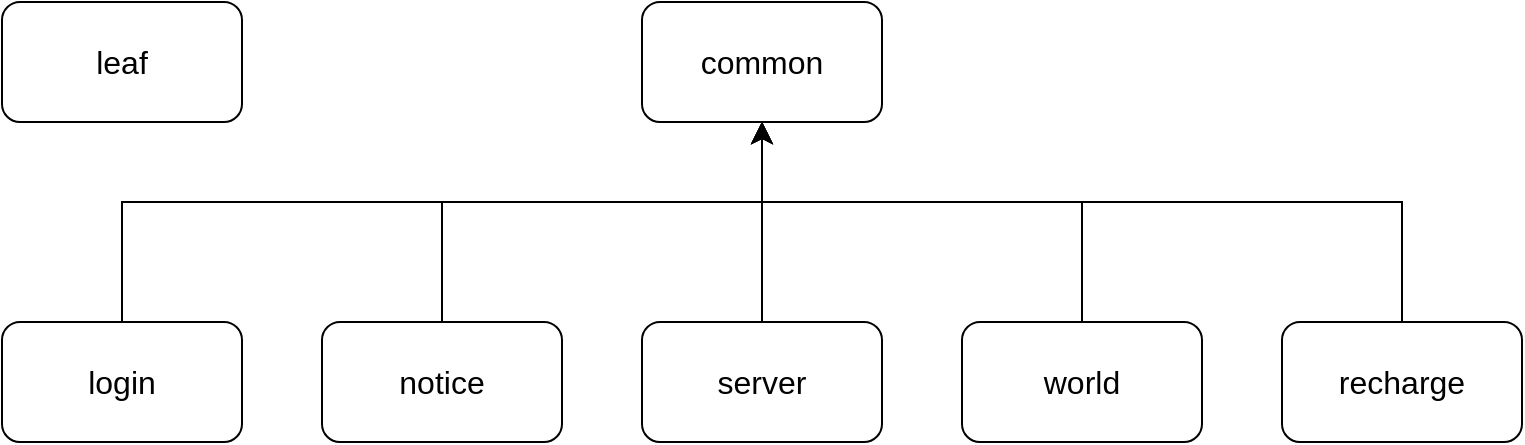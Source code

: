 <mxfile version="22.1.21" type="device" pages="3">
  <diagram name="第 1 页" id="ZIZT66d-hbe6YQaI7vnk">
    <mxGraphModel dx="1434" dy="822" grid="1" gridSize="10" guides="1" tooltips="1" connect="1" arrows="1" fold="1" page="1" pageScale="1" pageWidth="1169" pageHeight="827" math="0" shadow="0">
      <root>
        <mxCell id="0" />
        <mxCell id="1" parent="0" />
        <mxCell id="iYGdAUSWuZmTh0m1ZYrD-1" value="leaf" style="rounded=1;whiteSpace=wrap;html=1;fontSize=16;" parent="1" vertex="1">
          <mxGeometry x="80" y="140" width="120" height="60" as="geometry" />
        </mxCell>
        <mxCell id="iYGdAUSWuZmTh0m1ZYrD-2" value="common" style="rounded=1;whiteSpace=wrap;html=1;fontSize=16;" parent="1" vertex="1">
          <mxGeometry x="400" y="140" width="120" height="60" as="geometry" />
        </mxCell>
        <mxCell id="iYGdAUSWuZmTh0m1ZYrD-8" style="edgeStyle=orthogonalEdgeStyle;rounded=0;orthogonalLoop=1;jettySize=auto;html=1;entryX=0.5;entryY=1;entryDx=0;entryDy=0;fontSize=12;startSize=8;endSize=8;exitX=0.5;exitY=0;exitDx=0;exitDy=0;exitPerimeter=0;" parent="1" source="iYGdAUSWuZmTh0m1ZYrD-3" target="iYGdAUSWuZmTh0m1ZYrD-2" edge="1">
          <mxGeometry relative="1" as="geometry">
            <Array as="points">
              <mxPoint x="140" y="240" />
              <mxPoint x="460" y="240" />
            </Array>
          </mxGeometry>
        </mxCell>
        <mxCell id="iYGdAUSWuZmTh0m1ZYrD-3" value="login" style="rounded=1;whiteSpace=wrap;html=1;fontSize=16;" parent="1" vertex="1">
          <mxGeometry x="80" y="300" width="120" height="60" as="geometry" />
        </mxCell>
        <mxCell id="iYGdAUSWuZmTh0m1ZYrD-9" style="edgeStyle=orthogonalEdgeStyle;rounded=0;orthogonalLoop=1;jettySize=auto;html=1;entryX=0.5;entryY=1;entryDx=0;entryDy=0;fontSize=12;startSize=8;endSize=8;exitX=0.5;exitY=0;exitDx=0;exitDy=0;" parent="1" source="iYGdAUSWuZmTh0m1ZYrD-4" target="iYGdAUSWuZmTh0m1ZYrD-2" edge="1">
          <mxGeometry relative="1" as="geometry">
            <Array as="points">
              <mxPoint x="300" y="240" />
              <mxPoint x="460" y="240" />
            </Array>
          </mxGeometry>
        </mxCell>
        <mxCell id="iYGdAUSWuZmTh0m1ZYrD-4" value="notice" style="rounded=1;whiteSpace=wrap;html=1;fontSize=16;" parent="1" vertex="1">
          <mxGeometry x="240" y="300" width="120" height="60" as="geometry" />
        </mxCell>
        <mxCell id="iYGdAUSWuZmTh0m1ZYrD-10" style="edgeStyle=orthogonalEdgeStyle;rounded=0;orthogonalLoop=1;jettySize=auto;html=1;fontSize=12;startSize=8;endSize=8;entryX=0.5;entryY=1;entryDx=0;entryDy=0;exitX=0.5;exitY=0;exitDx=0;exitDy=0;" parent="1" source="iYGdAUSWuZmTh0m1ZYrD-5" target="iYGdAUSWuZmTh0m1ZYrD-2" edge="1">
          <mxGeometry relative="1" as="geometry">
            <mxPoint x="460" y="200" as="targetPoint" />
          </mxGeometry>
        </mxCell>
        <mxCell id="iYGdAUSWuZmTh0m1ZYrD-5" value="server" style="rounded=1;whiteSpace=wrap;html=1;fontSize=16;" parent="1" vertex="1">
          <mxGeometry x="400" y="300" width="120" height="60" as="geometry" />
        </mxCell>
        <mxCell id="iYGdAUSWuZmTh0m1ZYrD-11" style="edgeStyle=orthogonalEdgeStyle;rounded=0;orthogonalLoop=1;jettySize=auto;html=1;entryX=0.5;entryY=1;entryDx=0;entryDy=0;fontSize=12;startSize=8;endSize=8;exitX=0.5;exitY=0;exitDx=0;exitDy=0;" parent="1" source="iYGdAUSWuZmTh0m1ZYrD-6" target="iYGdAUSWuZmTh0m1ZYrD-2" edge="1">
          <mxGeometry relative="1" as="geometry">
            <Array as="points">
              <mxPoint x="620" y="240" />
              <mxPoint x="460" y="240" />
            </Array>
          </mxGeometry>
        </mxCell>
        <mxCell id="iYGdAUSWuZmTh0m1ZYrD-6" value="world" style="rounded=1;whiteSpace=wrap;html=1;fontSize=16;" parent="1" vertex="1">
          <mxGeometry x="560" y="300" width="120" height="60" as="geometry" />
        </mxCell>
        <mxCell id="iYGdAUSWuZmTh0m1ZYrD-12" style="edgeStyle=orthogonalEdgeStyle;rounded=0;orthogonalLoop=1;jettySize=auto;html=1;fontSize=12;startSize=8;endSize=8;entryX=0.5;entryY=1;entryDx=0;entryDy=0;exitX=0.5;exitY=0;exitDx=0;exitDy=0;" parent="1" source="iYGdAUSWuZmTh0m1ZYrD-7" target="iYGdAUSWuZmTh0m1ZYrD-2" edge="1">
          <mxGeometry relative="1" as="geometry">
            <mxPoint x="460" y="200" as="targetPoint" />
            <Array as="points">
              <mxPoint x="780" y="240" />
              <mxPoint x="460" y="240" />
            </Array>
          </mxGeometry>
        </mxCell>
        <mxCell id="iYGdAUSWuZmTh0m1ZYrD-7" value="recharge" style="rounded=1;whiteSpace=wrap;html=1;fontSize=16;" parent="1" vertex="1">
          <mxGeometry x="720" y="300" width="120" height="60" as="geometry" />
        </mxCell>
      </root>
    </mxGraphModel>
  </diagram>
  <diagram id="2kJb9h2OiN2rjEvTUcdD" name="第 2 页">
    <mxGraphModel dx="1834" dy="1222" grid="1" gridSize="10" guides="1" tooltips="1" connect="1" arrows="1" fold="1" page="0" pageScale="1" pageWidth="1169" pageHeight="827" math="0" shadow="0">
      <root>
        <mxCell id="0" />
        <mxCell id="1" parent="0" />
        <mxCell id="zti-LJz06WyN-PpFQxXf-7" style="edgeStyle=none;curved=1;rounded=0;orthogonalLoop=1;jettySize=auto;html=1;entryX=0;entryY=0.5;entryDx=0;entryDy=0;fontSize=12;startSize=8;endSize=8;endArrow=none;endFill=0;exitX=1;exitY=0.5;exitDx=0;exitDy=0;" edge="1" parent="1" source="zti-LJz06WyN-PpFQxXf-1" target="zti-LJz06WyN-PpFQxXf-3">
          <mxGeometry relative="1" as="geometry" />
        </mxCell>
        <mxCell id="zti-LJz06WyN-PpFQxXf-8" style="edgeStyle=none;curved=1;rounded=0;orthogonalLoop=1;jettySize=auto;html=1;entryX=0.5;entryY=1;entryDx=0;entryDy=0;fontSize=12;startSize=8;endSize=8;endArrow=none;endFill=0;exitX=1;exitY=0.5;exitDx=0;exitDy=0;" edge="1" parent="1" source="zti-LJz06WyN-PpFQxXf-1" target="zti-LJz06WyN-PpFQxXf-4">
          <mxGeometry relative="1" as="geometry" />
        </mxCell>
        <mxCell id="zti-LJz06WyN-PpFQxXf-9" style="edgeStyle=none;curved=1;rounded=0;orthogonalLoop=1;jettySize=auto;html=1;entryX=0.5;entryY=1;entryDx=0;entryDy=0;fontSize=12;startSize=8;endSize=8;endArrow=none;endFill=0;exitX=1;exitY=0.5;exitDx=0;exitDy=0;" edge="1" parent="1" source="zti-LJz06WyN-PpFQxXf-1" target="zti-LJz06WyN-PpFQxXf-5">
          <mxGeometry relative="1" as="geometry" />
        </mxCell>
        <mxCell id="zti-LJz06WyN-PpFQxXf-11" style="edgeStyle=none;curved=1;rounded=0;orthogonalLoop=1;jettySize=auto;html=1;entryX=0;entryY=0.5;entryDx=0;entryDy=0;fontSize=12;startSize=8;endSize=8;endArrow=none;endFill=0;" edge="1" parent="1" source="zti-LJz06WyN-PpFQxXf-1" target="zti-LJz06WyN-PpFQxXf-10">
          <mxGeometry relative="1" as="geometry" />
        </mxCell>
        <mxCell id="zti-LJz06WyN-PpFQxXf-14" style="edgeStyle=none;curved=1;rounded=0;orthogonalLoop=1;jettySize=auto;html=1;entryX=0;entryY=0.5;entryDx=0;entryDy=0;fontSize=12;startSize=8;endSize=8;endArrow=none;endFill=0;" edge="1" parent="1" source="zti-LJz06WyN-PpFQxXf-1" target="zti-LJz06WyN-PpFQxXf-12">
          <mxGeometry relative="1" as="geometry" />
        </mxCell>
        <mxCell id="zti-LJz06WyN-PpFQxXf-1" value="nginx" style="ellipse;whiteSpace=wrap;html=1;fontSize=16;" vertex="1" parent="1">
          <mxGeometry x="-210" y="190" width="120" height="80" as="geometry" />
        </mxCell>
        <mxCell id="zti-LJz06WyN-PpFQxXf-2" value="login" style="ellipse;whiteSpace=wrap;html=1;fontSize=16;" vertex="1" parent="1">
          <mxGeometry x="50" y="-80" width="120" height="80" as="geometry" />
        </mxCell>
        <mxCell id="zti-LJz06WyN-PpFQxXf-3" value="game_1" style="ellipse;whiteSpace=wrap;html=1;fontSize=16;fillColor=#d5e8d4;strokeColor=#82b366;" vertex="1" parent="1">
          <mxGeometry x="60" y="60" width="120" height="80" as="geometry" />
        </mxCell>
        <mxCell id="zti-LJz06WyN-PpFQxXf-4" value="game_2" style="ellipse;whiteSpace=wrap;html=1;fontSize=16;fillColor=#d5e8d4;strokeColor=#82b366;" vertex="1" parent="1">
          <mxGeometry x="210" y="60" width="120" height="80" as="geometry" />
        </mxCell>
        <mxCell id="zti-LJz06WyN-PpFQxXf-5" value="game_N" style="ellipse;whiteSpace=wrap;html=1;fontSize=16;fillColor=#d5e8d4;strokeColor=#82b366;" vertex="1" parent="1">
          <mxGeometry x="400" y="60" width="120" height="80" as="geometry" />
        </mxCell>
        <mxCell id="zti-LJz06WyN-PpFQxXf-6" style="edgeStyle=none;curved=1;rounded=0;orthogonalLoop=1;jettySize=auto;html=1;entryX=0;entryY=0.5;entryDx=0;entryDy=0;fontSize=12;startSize=8;endSize=8;endArrow=none;endFill=0;" edge="1" parent="1" source="zti-LJz06WyN-PpFQxXf-1" target="zti-LJz06WyN-PpFQxXf-2">
          <mxGeometry relative="1" as="geometry" />
        </mxCell>
        <mxCell id="zti-LJz06WyN-PpFQxXf-10" value="world" style="ellipse;whiteSpace=wrap;html=1;fontSize=16;fillColor=#ffe6cc;strokeColor=#d79b00;" vertex="1" parent="1">
          <mxGeometry x="60" y="250" width="120" height="80" as="geometry" />
        </mxCell>
        <mxCell id="zti-LJz06WyN-PpFQxXf-12" value="recharge" style="ellipse;whiteSpace=wrap;html=1;fontSize=16;" vertex="1" parent="1">
          <mxGeometry x="60" y="400" width="120" height="80" as="geometry" />
        </mxCell>
        <mxCell id="zti-LJz06WyN-PpFQxXf-13" value="notice" style="ellipse;whiteSpace=wrap;html=1;fontSize=16;" vertex="1" parent="1">
          <mxGeometry x="70" y="520" width="120" height="80" as="geometry" />
        </mxCell>
        <mxCell id="zti-LJz06WyN-PpFQxXf-15" style="edgeStyle=none;curved=1;rounded=0;orthogonalLoop=1;jettySize=auto;html=1;entryX=0.033;entryY=0.6;entryDx=0;entryDy=0;entryPerimeter=0;fontSize=12;startSize=8;endSize=8;endArrow=none;endFill=0;" edge="1" parent="1" source="zti-LJz06WyN-PpFQxXf-1" target="zti-LJz06WyN-PpFQxXf-13">
          <mxGeometry relative="1" as="geometry" />
        </mxCell>
      </root>
    </mxGraphModel>
  </diagram>
  <diagram id="TIa1C8BBDvrhPJTYjMtC" name="第 3 页">
    <mxGraphModel dx="1834" dy="1222" grid="1" gridSize="10" guides="1" tooltips="1" connect="1" arrows="1" fold="1" page="0" pageScale="1" pageWidth="1169" pageHeight="827" math="0" shadow="0">
      <root>
        <mxCell id="0" />
        <mxCell id="1" parent="0" />
        <mxCell id="7OF2y5RCDQcRBVH0lOMz-4" style="edgeStyle=none;curved=1;rounded=0;orthogonalLoop=1;jettySize=auto;html=1;entryX=0;entryY=0.5;entryDx=0;entryDy=0;fontSize=12;startSize=8;endSize=8;endArrow=none;endFill=0;" parent="1" source="7OF2y5RCDQcRBVH0lOMz-6" target="7OF2y5RCDQcRBVH0lOMz-12" edge="1">
          <mxGeometry relative="1" as="geometry" />
        </mxCell>
        <mxCell id="mlDlliS2IP2sje07bA4H-5" value="ws" style="edgeLabel;html=1;align=center;verticalAlign=middle;resizable=0;points=[];fontSize=16;" parent="7OF2y5RCDQcRBVH0lOMz-4" vertex="1" connectable="0">
          <mxGeometry x="0.369" y="2" relative="1" as="geometry">
            <mxPoint as="offset" />
          </mxGeometry>
        </mxCell>
        <mxCell id="7OF2y5RCDQcRBVH0lOMz-5" style="edgeStyle=none;curved=1;rounded=0;orthogonalLoop=1;jettySize=auto;html=1;entryX=0;entryY=0.5;entryDx=0;entryDy=0;fontSize=12;startSize=8;endSize=8;endArrow=none;endFill=0;" parent="1" source="7OF2y5RCDQcRBVH0lOMz-6" target="7OF2y5RCDQcRBVH0lOMz-16" edge="1">
          <mxGeometry relative="1" as="geometry" />
        </mxCell>
        <mxCell id="7OF2y5RCDQcRBVH0lOMz-6" value="nginx" style="ellipse;whiteSpace=wrap;html=1;fontSize=16;" parent="1" vertex="1">
          <mxGeometry x="-340" y="110" width="120" height="80" as="geometry" />
        </mxCell>
        <mxCell id="7OF2y5RCDQcRBVH0lOMz-7" value="login" style="ellipse;whiteSpace=wrap;html=1;fontSize=16;" parent="1" vertex="1">
          <mxGeometry x="-80" y="-160" width="120" height="80" as="geometry" />
        </mxCell>
        <mxCell id="mlDlliS2IP2sje07bA4H-11" style="edgeStyle=none;curved=1;rounded=0;orthogonalLoop=1;jettySize=auto;html=1;fontSize=12;startSize=8;endSize=8;" parent="1" source="7OF2y5RCDQcRBVH0lOMz-8" target="mlDlliS2IP2sje07bA4H-9" edge="1">
          <mxGeometry relative="1" as="geometry" />
        </mxCell>
        <mxCell id="44Toyl4s78ONo7wPi0Cz-4" style="edgeStyle=none;curved=1;rounded=0;orthogonalLoop=1;jettySize=auto;html=1;entryX=0.5;entryY=0;entryDx=0;entryDy=0;fontSize=12;startSize=8;endSize=8;dashed=1;endArrow=none;endFill=0;" edge="1" parent="1" source="7OF2y5RCDQcRBVH0lOMz-8" target="mlDlliS2IP2sje07bA4H-7">
          <mxGeometry relative="1" as="geometry" />
        </mxCell>
        <mxCell id="44Toyl4s78ONo7wPi0Cz-5" style="edgeStyle=none;curved=1;rounded=0;orthogonalLoop=1;jettySize=auto;html=1;entryX=0.5;entryY=0;entryDx=0;entryDy=0;fontSize=12;startSize=8;endSize=8;dashed=1;endArrow=none;endFill=0;" edge="1" parent="1" source="7OF2y5RCDQcRBVH0lOMz-8" target="mlDlliS2IP2sje07bA4H-13">
          <mxGeometry relative="1" as="geometry" />
        </mxCell>
        <mxCell id="7OF2y5RCDQcRBVH0lOMz-8" value="game_1" style="ellipse;whiteSpace=wrap;html=1;fontSize=16;fillColor=#d5e8d4;strokeColor=#82b366;" parent="1" vertex="1">
          <mxGeometry x="290" y="-60" width="120" height="80" as="geometry" />
        </mxCell>
        <mxCell id="7OF2y5RCDQcRBVH0lOMz-9" value="game_2" style="ellipse;whiteSpace=wrap;html=1;fontSize=16;fillColor=#d5e8d4;strokeColor=#82b366;" parent="1" vertex="1">
          <mxGeometry x="540" y="-30" width="120" height="80" as="geometry" />
        </mxCell>
        <mxCell id="7OF2y5RCDQcRBVH0lOMz-10" value="game_N" style="ellipse;whiteSpace=wrap;html=1;fontSize=16;fillColor=#d5e8d4;strokeColor=#82b366;" parent="1" vertex="1">
          <mxGeometry x="700" y="50" width="120" height="80" as="geometry" />
        </mxCell>
        <mxCell id="7OF2y5RCDQcRBVH0lOMz-11" style="edgeStyle=none;curved=1;rounded=0;orthogonalLoop=1;jettySize=auto;html=1;entryX=0;entryY=0.5;entryDx=0;entryDy=0;fontSize=12;startSize=8;endSize=8;endArrow=none;endFill=0;" parent="1" source="7OF2y5RCDQcRBVH0lOMz-6" target="7OF2y5RCDQcRBVH0lOMz-7" edge="1">
          <mxGeometry relative="1" as="geometry" />
        </mxCell>
        <mxCell id="44Toyl4s78ONo7wPi0Cz-6" value="http" style="edgeLabel;html=1;align=center;verticalAlign=middle;resizable=0;points=[];fontSize=16;" vertex="1" connectable="0" parent="7OF2y5RCDQcRBVH0lOMz-11">
          <mxGeometry x="-0.015" y="1" relative="1" as="geometry">
            <mxPoint as="offset" />
          </mxGeometry>
        </mxCell>
        <mxCell id="mlDlliS2IP2sje07bA4H-1" style="edgeStyle=none;curved=1;rounded=0;orthogonalLoop=1;jettySize=auto;html=1;fontSize=12;startSize=8;endSize=8;" parent="1" source="7OF2y5RCDQcRBVH0lOMz-12" target="7OF2y5RCDQcRBVH0lOMz-8" edge="1">
          <mxGeometry relative="1" as="geometry" />
        </mxCell>
        <mxCell id="mlDlliS2IP2sje07bA4H-6" value="ws" style="edgeLabel;html=1;align=center;verticalAlign=middle;resizable=0;points=[];fontSize=16;" parent="mlDlliS2IP2sje07bA4H-1" vertex="1" connectable="0">
          <mxGeometry x="-0.109" y="-2" relative="1" as="geometry">
            <mxPoint as="offset" />
          </mxGeometry>
        </mxCell>
        <mxCell id="mlDlliS2IP2sje07bA4H-2" style="edgeStyle=none;curved=1;rounded=0;orthogonalLoop=1;jettySize=auto;html=1;fontSize=12;startSize=8;endSize=8;" parent="1" source="7OF2y5RCDQcRBVH0lOMz-12" target="7OF2y5RCDQcRBVH0lOMz-18" edge="1">
          <mxGeometry relative="1" as="geometry" />
        </mxCell>
        <mxCell id="mlDlliS2IP2sje07bA4H-10" style="edgeStyle=none;curved=1;rounded=0;orthogonalLoop=1;jettySize=auto;html=1;fontSize=12;startSize=8;endSize=8;" parent="1" source="7OF2y5RCDQcRBVH0lOMz-12" target="mlDlliS2IP2sje07bA4H-8" edge="1">
          <mxGeometry relative="1" as="geometry" />
        </mxCell>
        <mxCell id="44Toyl4s78ONo7wPi0Cz-2" style="edgeStyle=none;curved=1;rounded=0;orthogonalLoop=1;jettySize=auto;html=1;entryX=0.5;entryY=0;entryDx=0;entryDy=0;fontSize=12;startSize=8;endSize=8;" edge="1" parent="1" source="7OF2y5RCDQcRBVH0lOMz-12" target="mlDlliS2IP2sje07bA4H-7">
          <mxGeometry relative="1" as="geometry" />
        </mxCell>
        <mxCell id="44Toyl4s78ONo7wPi0Cz-3" style="edgeStyle=none;curved=1;rounded=0;orthogonalLoop=1;jettySize=auto;html=1;entryX=0.5;entryY=0;entryDx=0;entryDy=0;fontSize=12;startSize=8;endSize=8;" edge="1" parent="1" source="7OF2y5RCDQcRBVH0lOMz-12" target="mlDlliS2IP2sje07bA4H-13">
          <mxGeometry relative="1" as="geometry" />
        </mxCell>
        <mxCell id="7OF2y5RCDQcRBVH0lOMz-12" value="gate" style="ellipse;whiteSpace=wrap;html=1;fontSize=16;fillColor=#ffe6cc;strokeColor=#d79b00;" parent="1" vertex="1">
          <mxGeometry x="-70" y="20" width="120" height="80" as="geometry" />
        </mxCell>
        <mxCell id="7OF2y5RCDQcRBVH0lOMz-13" value="recharge" style="ellipse;whiteSpace=wrap;html=1;fontSize=16;" parent="1" vertex="1">
          <mxGeometry x="460" y="400" width="120" height="80" as="geometry" />
        </mxCell>
        <mxCell id="7OF2y5RCDQcRBVH0lOMz-14" value="notice" style="ellipse;whiteSpace=wrap;html=1;fontSize=16;" parent="1" vertex="1">
          <mxGeometry x="220" y="440" width="120" height="80" as="geometry" />
        </mxCell>
        <mxCell id="7OF2y5RCDQcRBVH0lOMz-15" style="edgeStyle=none;curved=1;rounded=0;orthogonalLoop=1;jettySize=auto;html=1;entryX=0;entryY=0.5;entryDx=0;entryDy=0;fontSize=12;startSize=8;endSize=8;endArrow=none;endFill=0;" parent="1" source="7OF2y5RCDQcRBVH0lOMz-6" target="7OF2y5RCDQcRBVH0lOMz-17" edge="1">
          <mxGeometry relative="1" as="geometry" />
        </mxCell>
        <mxCell id="mlDlliS2IP2sje07bA4H-3" style="edgeStyle=none;curved=1;rounded=0;orthogonalLoop=1;jettySize=auto;html=1;fontSize=12;startSize=8;endSize=8;" parent="1" source="7OF2y5RCDQcRBVH0lOMz-16" target="7OF2y5RCDQcRBVH0lOMz-9" edge="1">
          <mxGeometry relative="1" as="geometry">
            <mxPoint x="210" y="160" as="targetPoint" />
          </mxGeometry>
        </mxCell>
        <mxCell id="7OF2y5RCDQcRBVH0lOMz-16" value="gate" style="ellipse;whiteSpace=wrap;html=1;fontSize=16;fillColor=#ffe6cc;strokeColor=#d79b00;" parent="1" vertex="1">
          <mxGeometry x="-70" y="150" width="120" height="80" as="geometry" />
        </mxCell>
        <mxCell id="mlDlliS2IP2sje07bA4H-4" style="edgeStyle=none;curved=1;rounded=0;orthogonalLoop=1;jettySize=auto;html=1;entryX=0;entryY=0.5;entryDx=0;entryDy=0;fontSize=12;startSize=8;endSize=8;" parent="1" source="7OF2y5RCDQcRBVH0lOMz-17" target="7OF2y5RCDQcRBVH0lOMz-14" edge="1">
          <mxGeometry relative="1" as="geometry" />
        </mxCell>
        <mxCell id="44Toyl4s78ONo7wPi0Cz-1" style="edgeStyle=none;curved=1;rounded=0;orthogonalLoop=1;jettySize=auto;html=1;entryX=0;entryY=0.5;entryDx=0;entryDy=0;fontSize=12;startSize=8;endSize=8;" edge="1" parent="1" source="7OF2y5RCDQcRBVH0lOMz-17" target="7OF2y5RCDQcRBVH0lOMz-10">
          <mxGeometry relative="1" as="geometry" />
        </mxCell>
        <mxCell id="44Toyl4s78ONo7wPi0Cz-7" style="edgeStyle=none;curved=1;rounded=0;orthogonalLoop=1;jettySize=auto;html=1;entryX=0;entryY=0.5;entryDx=0;entryDy=0;fontSize=12;startSize=8;endSize=8;" edge="1" parent="1" source="7OF2y5RCDQcRBVH0lOMz-17" target="7OF2y5RCDQcRBVH0lOMz-13">
          <mxGeometry relative="1" as="geometry" />
        </mxCell>
        <mxCell id="7OF2y5RCDQcRBVH0lOMz-17" value="gate" style="ellipse;whiteSpace=wrap;html=1;fontSize=16;fillColor=#ffe6cc;strokeColor=#d79b00;" parent="1" vertex="1">
          <mxGeometry x="-70" y="280" width="120" height="80" as="geometry" />
        </mxCell>
        <mxCell id="7OF2y5RCDQcRBVH0lOMz-18" value="world" style="ellipse;whiteSpace=wrap;html=1;fontSize=16;" parent="1" vertex="1">
          <mxGeometry x="280" y="280" width="120" height="80" as="geometry" />
        </mxCell>
        <mxCell id="mlDlliS2IP2sje07bA4H-7" value="map" style="ellipse;whiteSpace=wrap;html=1;fontSize=16;" parent="1" vertex="1">
          <mxGeometry x="450" y="240" width="120" height="80" as="geometry" />
        </mxCell>
        <mxCell id="mlDlliS2IP2sje07bA4H-8" value="game_1-new" style="ellipse;whiteSpace=wrap;html=1;fontSize=16;fillColor=#d5e8d4;strokeColor=#82b366;dashed=1;" parent="1" vertex="1">
          <mxGeometry x="310" y="-210" width="120" height="80" as="geometry" />
        </mxCell>
        <mxCell id="mlDlliS2IP2sje07bA4H-12" style="edgeStyle=none;curved=1;rounded=0;orthogonalLoop=1;jettySize=auto;html=1;fontSize=12;startSize=8;endSize=8;" parent="1" source="mlDlliS2IP2sje07bA4H-9" target="mlDlliS2IP2sje07bA4H-8" edge="1">
          <mxGeometry relative="1" as="geometry" />
        </mxCell>
        <mxCell id="mlDlliS2IP2sje07bA4H-9" value="redis" style="ellipse;whiteSpace=wrap;html=1;fontSize=16;dashed=1;" parent="1" vertex="1">
          <mxGeometry x="460" y="-140" width="120" height="80" as="geometry" />
        </mxCell>
        <mxCell id="mlDlliS2IP2sje07bA4H-13" value="social" style="ellipse;whiteSpace=wrap;html=1;fontSize=16;" parent="1" vertex="1">
          <mxGeometry x="620" y="200" width="120" height="80" as="geometry" />
        </mxCell>
      </root>
    </mxGraphModel>
  </diagram>
</mxfile>
